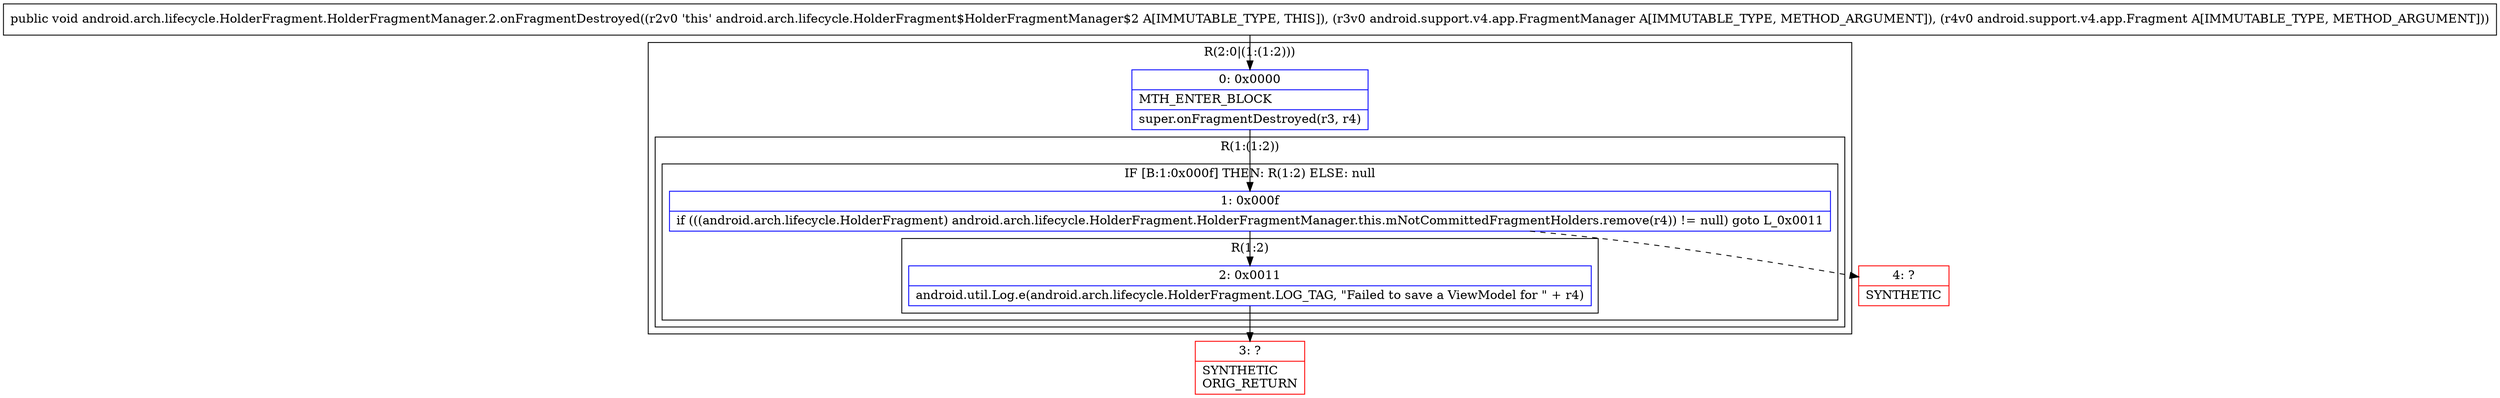 digraph "CFG forandroid.arch.lifecycle.HolderFragment.HolderFragmentManager.2.onFragmentDestroyed(Landroid\/support\/v4\/app\/FragmentManager;Landroid\/support\/v4\/app\/Fragment;)V" {
subgraph cluster_Region_469509568 {
label = "R(2:0|(1:(1:2)))";
node [shape=record,color=blue];
Node_0 [shape=record,label="{0\:\ 0x0000|MTH_ENTER_BLOCK\l|super.onFragmentDestroyed(r3, r4)\l}"];
subgraph cluster_Region_381478237 {
label = "R(1:(1:2))";
node [shape=record,color=blue];
subgraph cluster_IfRegion_1587879303 {
label = "IF [B:1:0x000f] THEN: R(1:2) ELSE: null";
node [shape=record,color=blue];
Node_1 [shape=record,label="{1\:\ 0x000f|if (((android.arch.lifecycle.HolderFragment) android.arch.lifecycle.HolderFragment.HolderFragmentManager.this.mNotCommittedFragmentHolders.remove(r4)) != null) goto L_0x0011\l}"];
subgraph cluster_Region_243391882 {
label = "R(1:2)";
node [shape=record,color=blue];
Node_2 [shape=record,label="{2\:\ 0x0011|android.util.Log.e(android.arch.lifecycle.HolderFragment.LOG_TAG, \"Failed to save a ViewModel for \" + r4)\l}"];
}
}
}
}
Node_3 [shape=record,color=red,label="{3\:\ ?|SYNTHETIC\lORIG_RETURN\l}"];
Node_4 [shape=record,color=red,label="{4\:\ ?|SYNTHETIC\l}"];
MethodNode[shape=record,label="{public void android.arch.lifecycle.HolderFragment.HolderFragmentManager.2.onFragmentDestroyed((r2v0 'this' android.arch.lifecycle.HolderFragment$HolderFragmentManager$2 A[IMMUTABLE_TYPE, THIS]), (r3v0 android.support.v4.app.FragmentManager A[IMMUTABLE_TYPE, METHOD_ARGUMENT]), (r4v0 android.support.v4.app.Fragment A[IMMUTABLE_TYPE, METHOD_ARGUMENT])) }"];
MethodNode -> Node_0;
Node_0 -> Node_1;
Node_1 -> Node_2;
Node_1 -> Node_4[style=dashed];
Node_2 -> Node_3;
}

